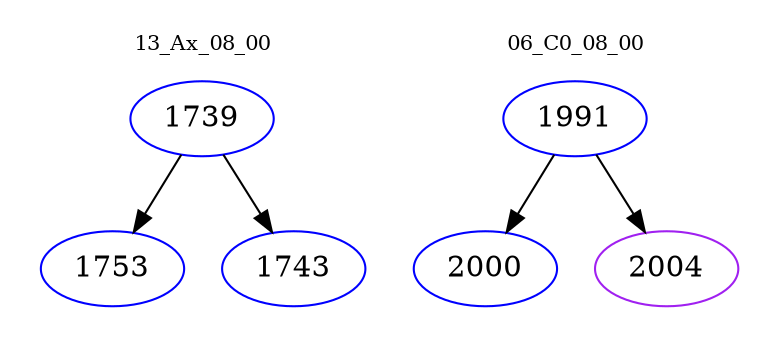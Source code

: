 digraph{
subgraph cluster_0 {
color = white
label = "13_Ax_08_00";
fontsize=10;
T0_1739 [label="1739", color="blue"]
T0_1739 -> T0_1753 [color="black"]
T0_1753 [label="1753", color="blue"]
T0_1739 -> T0_1743 [color="black"]
T0_1743 [label="1743", color="blue"]
}
subgraph cluster_1 {
color = white
label = "06_C0_08_00";
fontsize=10;
T1_1991 [label="1991", color="blue"]
T1_1991 -> T1_2000 [color="black"]
T1_2000 [label="2000", color="blue"]
T1_1991 -> T1_2004 [color="black"]
T1_2004 [label="2004", color="purple"]
}
}
